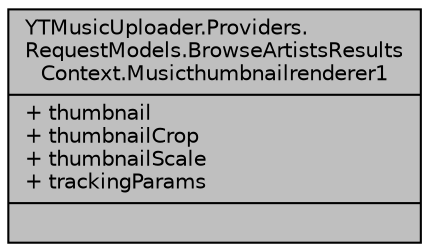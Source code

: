 digraph "YTMusicUploader.Providers.RequestModels.BrowseArtistsResultsContext.Musicthumbnailrenderer1"
{
 // LATEX_PDF_SIZE
  edge [fontname="Helvetica",fontsize="10",labelfontname="Helvetica",labelfontsize="10"];
  node [fontname="Helvetica",fontsize="10",shape=record];
  Node1 [label="{YTMusicUploader.Providers.\lRequestModels.BrowseArtistsResults\lContext.Musicthumbnailrenderer1\n|+ thumbnail\l+ thumbnailCrop\l+ thumbnailScale\l+ trackingParams\l|}",height=0.2,width=0.4,color="black", fillcolor="grey75", style="filled", fontcolor="black",tooltip=" "];
}
